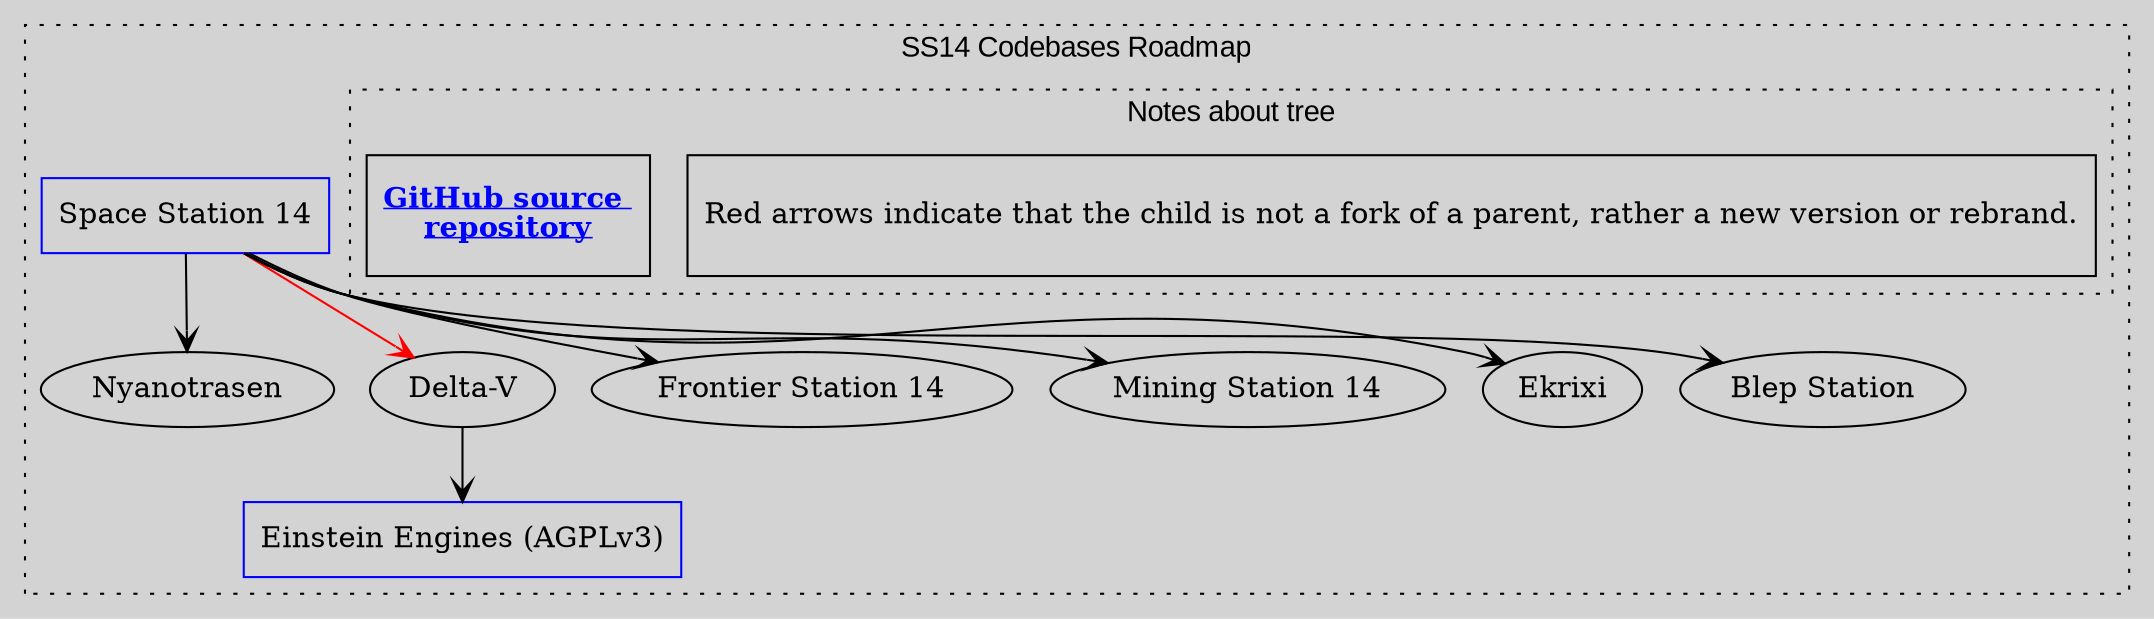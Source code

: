 digraph G {
	/// Attributes ///
	color    = "black"
	fontname = "Arial"
	fontsize = 14
	ratio    = "auto" //size = "30, 30"
	rankdir  = "LB"
	bgcolor  = lightgray
	//splines  = false

	graph [
		compound = true
	]
	edge [
		arrowhead = vee,
		arrowtail = vee,
		splines = curved
	]

	//
	subgraph "cluster Map"
	{
		//
		subgraph "cluster_note"
		{
			/// Attributes ///
			label    = "Notes about tree"
			style    = "dotted"
			rankdir  = "LB"
			compound = false
			rank     = same
			//pos      = "10,10!"

			node [
				shape    = rectangle,
				fontsize = 14,
				//width    = 3.5
				//height   = .08
				minlen = 1
			]
			edge [
				constraint = false
			]

			/// Nodes ///
			note1 [
				label  = "Red arrows indicate that the child is not a fork of a parent, rather a new version or rebrand.\l",
				width  = 4.5,
				height = .8
			]
			note2 [
				shape    = record,
				fontcolor = "blue"
				decorate=true
				label  = <<b><u>GitHub source <br/>repository</u></b>>,
				URL    = "https://github.com/Noliuss/SS14-Codebases",
				width  = 1.4,
				height = .8
			]
			//dummy_helper1 [style = "invis", width = 3]

			/// Edges ///
			//note1 -> note2 [style = "invis", constraint = false, dir = left] //, taillabel = "tail", lhead=cluster_0, constraint=false]
			//node [shape=record, height=.08, fontsize=11, width=3.5]
			//note1 -> dummy_helper1 [style = "invis"] //, taillabel = "tail", lhead=cluster_0, constraint=false]

		}

		/// Attributes ///
		label    = "SS14 Codebases Roadmap"
		labelloc = "top"
		style    = "dotted"
		//rankdir = "TB"
		//edge [constraint = true]

		/// Nodes ///
		"Space Station 14" [shape = rectangle, color = blue] // added by: noliuss
		"Einstein Engines (AGPLv3)" [shape = rectangle, color = blue] // added by: noliuss

		/// Edges ///
		"Space Station 14"           -> "Nyanotrasen" // added by: noliuss
		"Space Station 14"           -> "Delta-V" [color = red] // added by: noliuss
		"Delta-V"                    -> "Einstein Engines (AGPLv3)" // added by: noliuss
		"Space Station 14"           -> "Frontier Station 14" // added by: noliuss
		"Space Station 14"           -> "Mining Station 14" // added by: noliuss
		"Space Station 14"           -> "Ekrixi" // added by: noliuss
		"Space Station 14"           -> "Blep Station" // added by: noliuss
	}
}
